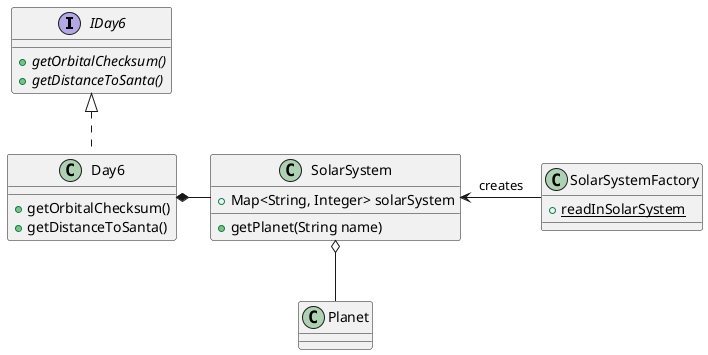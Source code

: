 @startuml
'https://plantuml.com/class-diagram

interface IDay6 {
+{abstract} getOrbitalChecksum()
+{abstract} getDistanceToSanta()
}

class Day6 {
+getOrbitalChecksum()
+getDistanceToSanta()
}


class SolarSystem {
+Map<String, Integer> solarSystem
+getPlanet(String name)
}

class SolarSystemFactory {
+{static} readInSolarSystem
}




SolarSystem <- SolarSystemFactory: creates
Day6 *- SolarSystem
IDay6 <|.. Day6

SolarSystem o-- Planet

@enduml